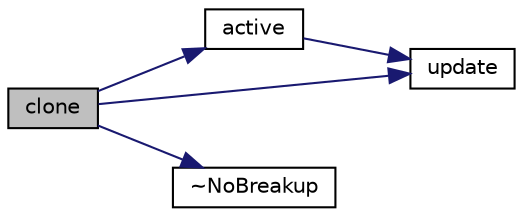 digraph "clone"
{
  bgcolor="transparent";
  edge [fontname="Helvetica",fontsize="10",labelfontname="Helvetica",labelfontsize="10"];
  node [fontname="Helvetica",fontsize="10",shape=record];
  rankdir="LR";
  Node9 [label="clone",height=0.2,width=0.4,color="black", fillcolor="grey75", style="filled", fontcolor="black"];
  Node9 -> Node10 [color="midnightblue",fontsize="10",style="solid",fontname="Helvetica"];
  Node10 [label="active",height=0.2,width=0.4,color="black",URL="$a25693.html#ad9735e23cb0888fb98e1c5893aecff7e",tooltip="Flag to indicate whether model activates break-up model. "];
  Node10 -> Node11 [color="midnightblue",fontsize="10",style="solid",fontname="Helvetica"];
  Node11 [label="update",height=0.2,width=0.4,color="black",URL="$a25693.html#af86a08f997bc779309ec7d00e914e292",tooltip="Update the parcel properties. "];
  Node9 -> Node11 [color="midnightblue",fontsize="10",style="solid",fontname="Helvetica"];
  Node9 -> Node12 [color="midnightblue",fontsize="10",style="solid",fontname="Helvetica"];
  Node12 [label="~NoBreakup",height=0.2,width=0.4,color="black",URL="$a25693.html#a1c0551cfb512a9b538b884369424825d",tooltip="Destructor. "];
}

